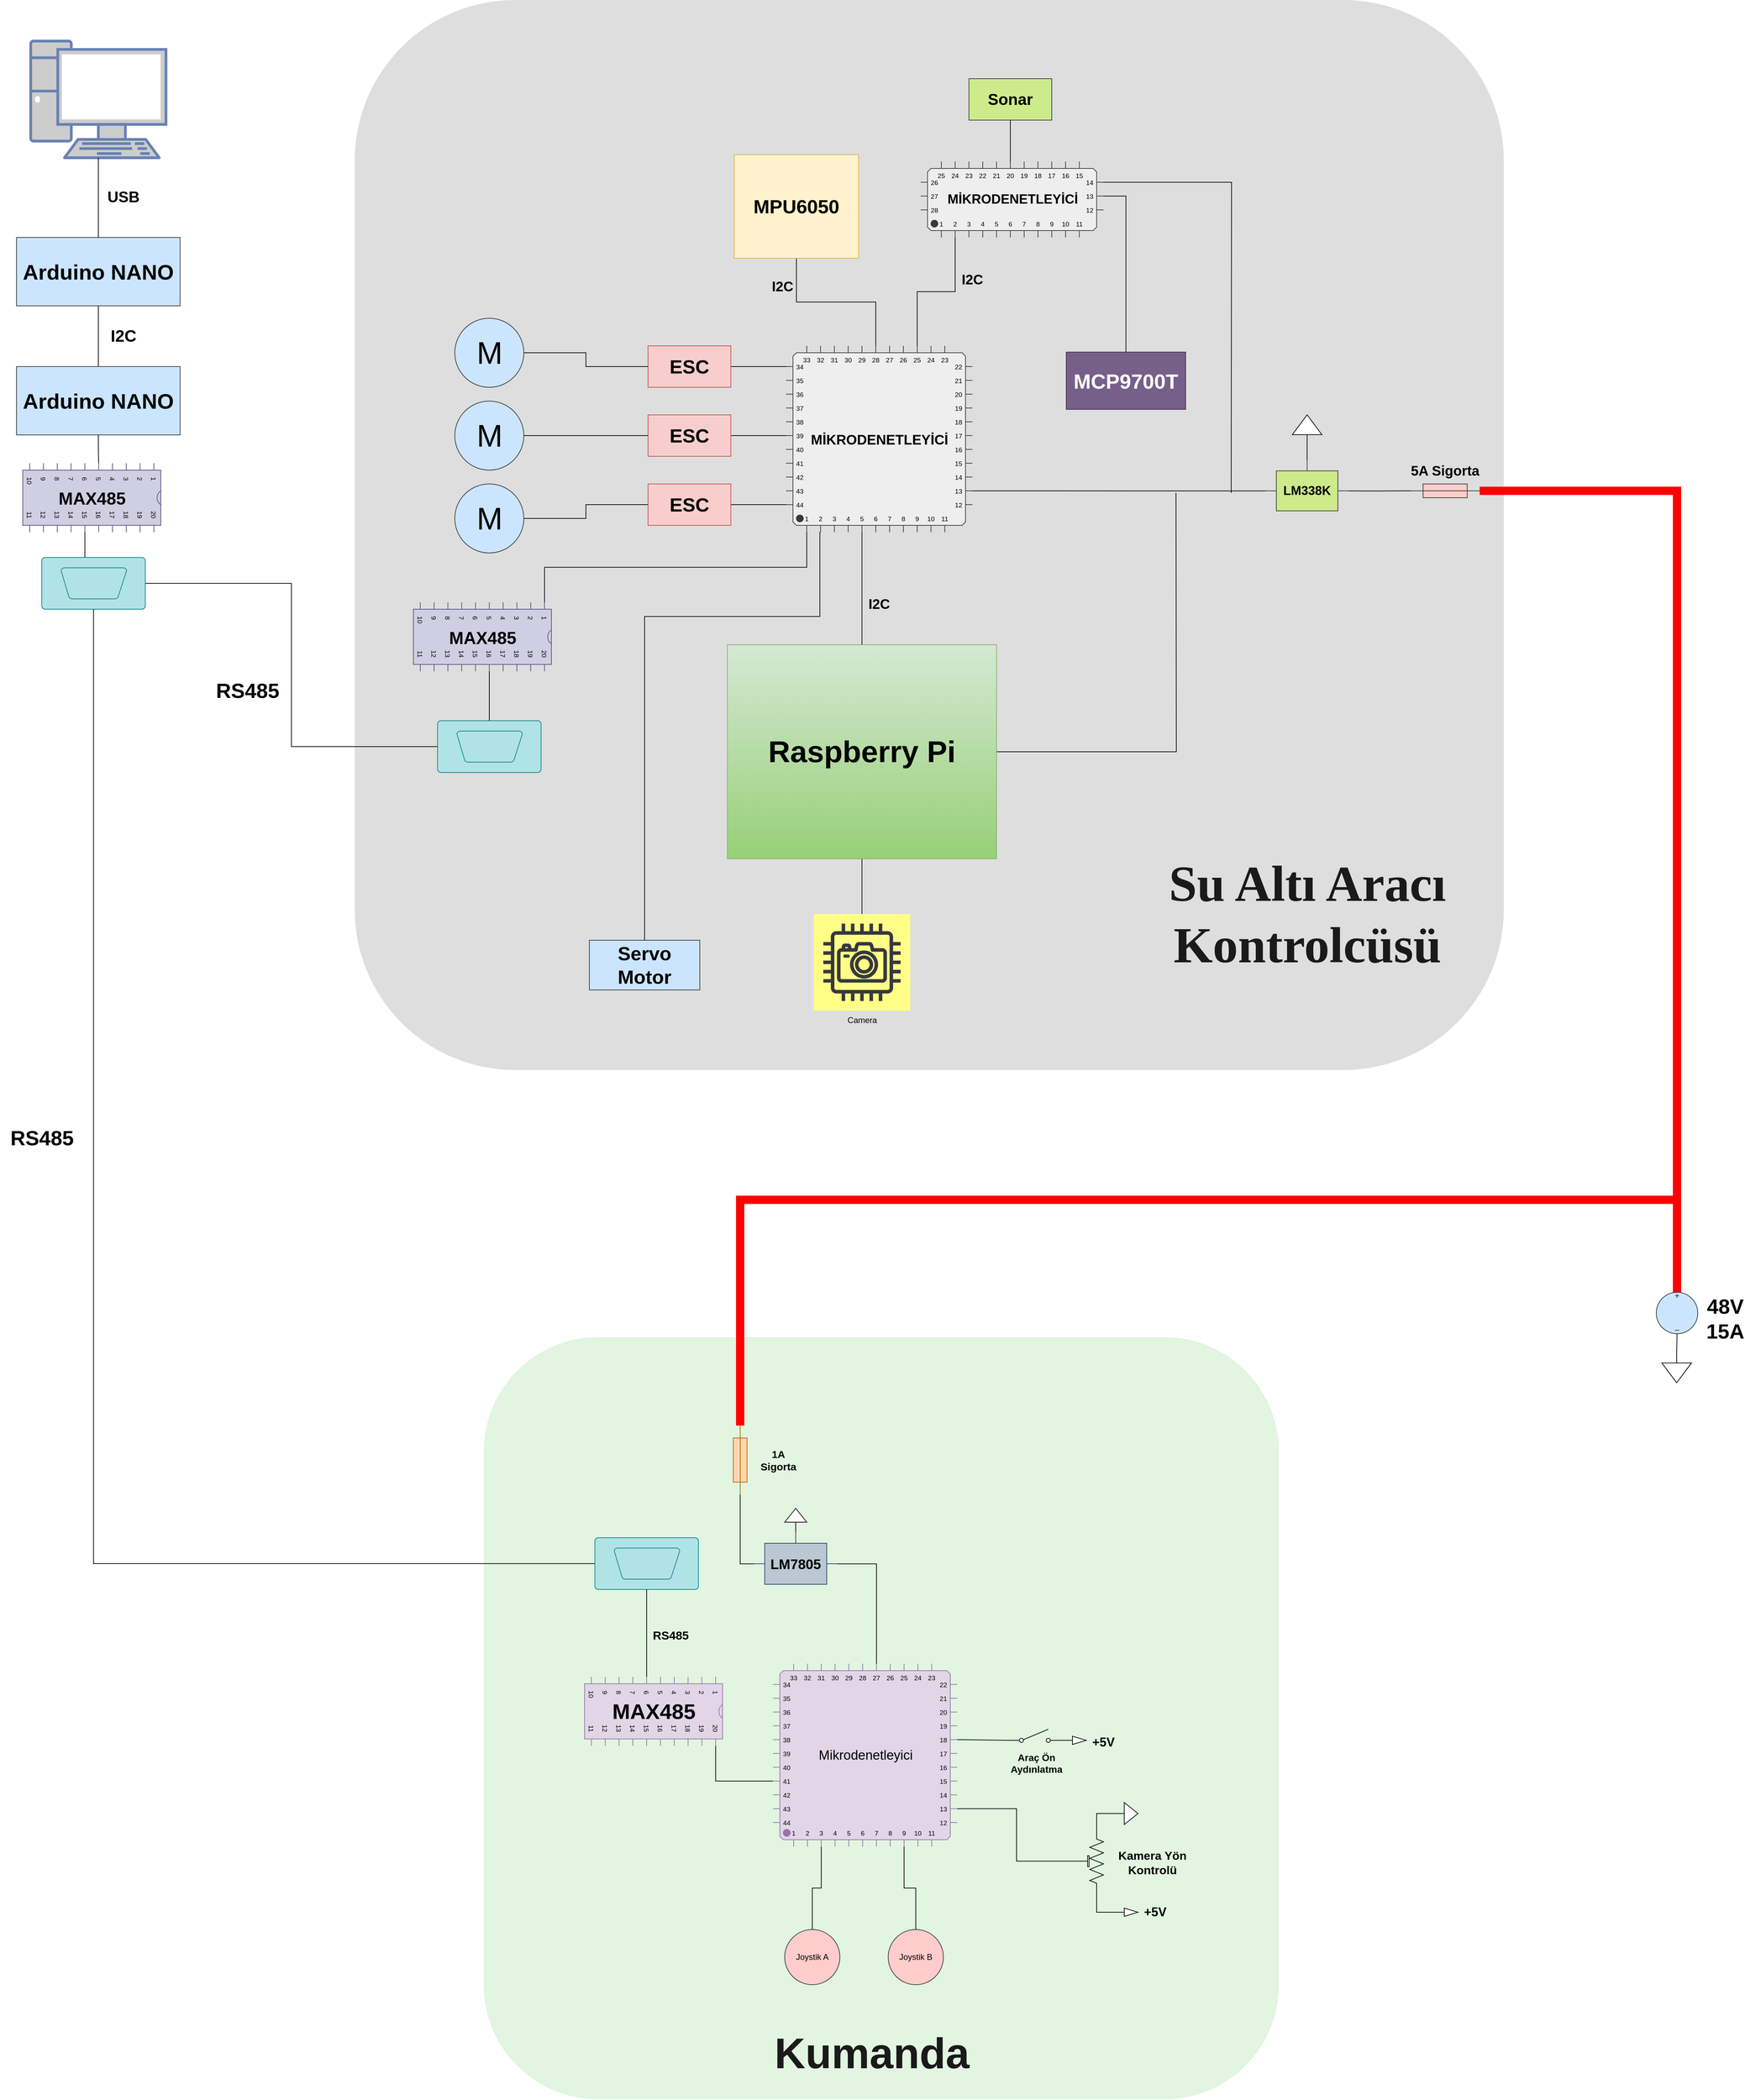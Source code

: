 <mxfile version="10.6.3" type="github"><diagram name="Page-1" id="7e0a89b8-554c-2b80-1dc8-d5c74ca68de4"><mxGraphModel dx="10502" dy="5344" grid="1" gridSize="10" guides="1" tooltips="1" connect="1" arrows="1" fold="1" page="1" pageScale="1" pageWidth="1169" pageHeight="827" background="#ffffff" math="0" shadow="0"><root><mxCell id="0"/><mxCell id="1" parent="0"/><mxCell id="h1FGH1pU_hudHnMXjSd4-43" value="" style="rounded=1;whiteSpace=wrap;html=1;strokeWidth=1;fillColor=#E1F5E0;strokeColor=none;" parent="1" vertex="1"><mxGeometry x="129" y="2067" width="1152" height="1104" as="geometry"/></mxCell><mxCell id="FI2BnZU5ow0Z_WTtA2Fh-103" value="" style="rounded=1;whiteSpace=wrap;html=1;strokeWidth=1;fillColor=#DEDEDE;strokeColor=none;fontColor=#333333;" parent="1" vertex="1"><mxGeometry x="-58" y="130" width="1665" height="1550" as="geometry"/></mxCell><mxCell id="FI2BnZU5ow0Z_WTtA2Fh-59" style="edgeStyle=orthogonalEdgeStyle;rounded=0;orthogonalLoop=1;jettySize=auto;html=1;exitX=0;exitY=1;exitDx=50;exitDy=0;exitPerimeter=0;endArrow=none;endFill=0;" parent="1" source="FI2BnZU5ow0Z_WTtA2Fh-1" edge="1"><mxGeometry relative="1" as="geometry"><mxPoint x="362" y="1044" as="targetPoint"/><Array as="points"><mxPoint x="616" y="1023"/><mxPoint x="362" y="1023"/></Array></mxGeometry></mxCell><mxCell id="FI2BnZU5ow0Z_WTtA2Fh-78" style="edgeStyle=orthogonalEdgeStyle;rounded=0;orthogonalLoop=1;jettySize=auto;html=1;exitX=0;exitY=1;exitDx=30;exitDy=0;exitPerimeter=0;entryX=0;entryY=0;entryDx=0;entryDy=10;entryPerimeter=0;endArrow=none;endFill=0;" parent="1" source="FI2BnZU5ow0Z_WTtA2Fh-1" target="FI2BnZU5ow0Z_WTtA2Fh-75" edge="1"><mxGeometry relative="1" as="geometry"/></mxCell><mxCell id="FI2BnZU5ow0Z_WTtA2Fh-1" value="&lt;b&gt;&lt;font style=&quot;font-size: 20px&quot;&gt;MİKRODENETLEYİCİ&lt;/font&gt;&lt;/b&gt;" style="shadow=0;dashed=0;align=center;fillColor=#eeeeee;html=1;strokeWidth=1;shape=mxgraph.electrical.logic_gates.qfp_ic;strokeColor=#36393d;" parent="1" vertex="1"><mxGeometry x="567" y="631" width="270" height="270" as="geometry"/></mxCell><mxCell id="FI2BnZU5ow0Z_WTtA2Fh-26" style="edgeStyle=orthogonalEdgeStyle;rounded=0;orthogonalLoop=1;jettySize=auto;html=1;exitX=1;exitY=0.5;exitDx=0;exitDy=0;entryX=0;entryY=0;entryDx=0;entryDy=30;entryPerimeter=0;endArrow=none;endFill=0;" parent="1" source="FI2BnZU5ow0Z_WTtA2Fh-6" target="FI2BnZU5ow0Z_WTtA2Fh-1" edge="1"><mxGeometry relative="1" as="geometry"/></mxCell><mxCell id="FI2BnZU5ow0Z_WTtA2Fh-6" value="&lt;font size=&quot;1&quot;&gt;&lt;b style=&quot;font-size: 28px&quot;&gt;ESC&lt;/b&gt;&lt;/font&gt;" style="rounded=0;whiteSpace=wrap;html=1;fillColor=#f8cecc;strokeColor=#b85450;" parent="1" vertex="1"><mxGeometry x="367" y="631" width="120" height="60" as="geometry"/></mxCell><mxCell id="FI2BnZU5ow0Z_WTtA2Fh-28" style="edgeStyle=orthogonalEdgeStyle;rounded=0;orthogonalLoop=1;jettySize=auto;html=1;exitX=1;exitY=0.5;exitDx=0;exitDy=0;entryX=0;entryY=0;entryDx=0;entryDy=230;entryPerimeter=0;endArrow=none;endFill=0;" parent="1" source="FI2BnZU5ow0Z_WTtA2Fh-7" target="FI2BnZU5ow0Z_WTtA2Fh-1" edge="1"><mxGeometry relative="1" as="geometry"/></mxCell><mxCell id="FI2BnZU5ow0Z_WTtA2Fh-7" value="&lt;font size=&quot;1&quot;&gt;&lt;b style=&quot;font-size: 28px&quot;&gt;ESC&lt;/b&gt;&lt;/font&gt;" style="rounded=0;whiteSpace=wrap;html=1;fillColor=#f8cecc;strokeColor=#b85450;" parent="1" vertex="1"><mxGeometry x="367" y="831" width="120" height="60" as="geometry"/></mxCell><mxCell id="FI2BnZU5ow0Z_WTtA2Fh-25" style="edgeStyle=orthogonalEdgeStyle;rounded=0;orthogonalLoop=1;jettySize=auto;html=1;exitX=1;exitY=0.5;exitDx=0;exitDy=0;entryX=0;entryY=0;entryDx=0;entryDy=130;entryPerimeter=0;endArrow=none;endFill=0;" parent="1" source="FI2BnZU5ow0Z_WTtA2Fh-8" target="FI2BnZU5ow0Z_WTtA2Fh-1" edge="1"><mxGeometry relative="1" as="geometry"/></mxCell><mxCell id="FI2BnZU5ow0Z_WTtA2Fh-8" value="&lt;font size=&quot;1&quot;&gt;&lt;b style=&quot;font-size: 28px&quot;&gt;ESC&lt;/b&gt;&lt;/font&gt;" style="rounded=0;whiteSpace=wrap;html=1;fillColor=#f8cecc;strokeColor=#b85450;" parent="1" vertex="1"><mxGeometry x="367" y="731" width="120" height="60" as="geometry"/></mxCell><mxCell id="FI2BnZU5ow0Z_WTtA2Fh-20" style="edgeStyle=orthogonalEdgeStyle;rounded=0;orthogonalLoop=1;jettySize=auto;html=1;exitX=1;exitY=0.5;exitDx=0;exitDy=0;exitPerimeter=0;entryX=0;entryY=0.5;entryDx=0;entryDy=0;endArrow=none;endFill=0;" parent="1" source="FI2BnZU5ow0Z_WTtA2Fh-19" target="FI2BnZU5ow0Z_WTtA2Fh-6" edge="1"><mxGeometry relative="1" as="geometry"/></mxCell><mxCell id="FI2BnZU5ow0Z_WTtA2Fh-19" value="M" style="dashed=0;outlineConnect=0;align=center;html=1;shape=mxgraph.pid.engines.electric_motor;fontSize=45;fillColor=#cce5ff;strokeColor=#36393d;" parent="1" vertex="1"><mxGeometry x="87" y="591" width="100" height="100" as="geometry"/></mxCell><mxCell id="FI2BnZU5ow0Z_WTtA2Fh-22" style="edgeStyle=orthogonalEdgeStyle;rounded=0;orthogonalLoop=1;jettySize=auto;html=1;exitX=1;exitY=0.5;exitDx=0;exitDy=0;exitPerimeter=0;entryX=0;entryY=0.5;entryDx=0;entryDy=0;endArrow=none;endFill=0;" parent="1" source="FI2BnZU5ow0Z_WTtA2Fh-21" target="FI2BnZU5ow0Z_WTtA2Fh-8" edge="1"><mxGeometry relative="1" as="geometry"/></mxCell><mxCell id="FI2BnZU5ow0Z_WTtA2Fh-21" value="M" style="dashed=0;outlineConnect=0;align=center;html=1;shape=mxgraph.pid.engines.electric_motor;fontSize=45;fillColor=#cce5ff;strokeColor=#36393d;" parent="1" vertex="1"><mxGeometry x="87" y="711" width="100" height="100" as="geometry"/></mxCell><mxCell id="FI2BnZU5ow0Z_WTtA2Fh-24" style="edgeStyle=orthogonalEdgeStyle;rounded=0;orthogonalLoop=1;jettySize=auto;html=1;exitX=1;exitY=0.5;exitDx=0;exitDy=0;exitPerimeter=0;entryX=0;entryY=0.5;entryDx=0;entryDy=0;endArrow=none;endFill=0;" parent="1" source="FI2BnZU5ow0Z_WTtA2Fh-23" target="FI2BnZU5ow0Z_WTtA2Fh-7" edge="1"><mxGeometry relative="1" as="geometry"/></mxCell><mxCell id="FI2BnZU5ow0Z_WTtA2Fh-23" value="M" style="dashed=0;outlineConnect=0;align=center;html=1;shape=mxgraph.pid.engines.electric_motor;fontSize=45;fillColor=#cce5ff;strokeColor=#36393d;" parent="1" vertex="1"><mxGeometry x="87" y="831" width="100" height="100" as="geometry"/></mxCell><mxCell id="FI2BnZU5ow0Z_WTtA2Fh-31" style="edgeStyle=orthogonalEdgeStyle;rounded=0;orthogonalLoop=1;jettySize=auto;html=1;exitX=0.5;exitY=1;exitDx=0;exitDy=0;entryX=0;entryY=0;entryDx=130;entryDy=0;entryPerimeter=0;endArrow=none;endFill=0;" parent="1" source="FI2BnZU5ow0Z_WTtA2Fh-30" target="FI2BnZU5ow0Z_WTtA2Fh-1" edge="1"><mxGeometry relative="1" as="geometry"/></mxCell><mxCell id="FI2BnZU5ow0Z_WTtA2Fh-30" value="&lt;font size=&quot;1&quot;&gt;&lt;b style=&quot;font-size: 28px&quot;&gt;MPU6050&lt;br&gt;&lt;/b&gt;&lt;/font&gt;" style="rounded=0;whiteSpace=wrap;html=1;strokeWidth=1;fillColor=#fff2cc;strokeColor=#d6b656;" parent="1" vertex="1"><mxGeometry x="492" y="354" width="180" height="150" as="geometry"/></mxCell><mxCell id="FI2BnZU5ow0Z_WTtA2Fh-66" style="edgeStyle=orthogonalEdgeStyle;rounded=0;orthogonalLoop=1;jettySize=auto;html=1;exitX=0.5;exitY=0;exitDx=0;exitDy=0;entryX=1;entryY=0;entryDx=0;entryDy=50;entryPerimeter=0;endArrow=none;endFill=0;" parent="1" source="FI2BnZU5ow0Z_WTtA2Fh-33" target="FI2BnZU5ow0Z_WTtA2Fh-60" edge="1"><mxGeometry relative="1" as="geometry"/></mxCell><mxCell id="FI2BnZU5ow0Z_WTtA2Fh-33" value="&lt;font size=&quot;1&quot;&gt;&lt;b style=&quot;font-size: 30px&quot;&gt;MCP9700T&lt;/b&gt;&lt;/font&gt;" style="rounded=0;whiteSpace=wrap;html=1;strokeWidth=1;fillColor=#76608a;strokeColor=#432D57;fontColor=#ffffff;" parent="1" vertex="1"><mxGeometry x="973" y="640" width="173" height="83" as="geometry"/></mxCell><mxCell id="FI2BnZU5ow0Z_WTtA2Fh-36" style="edgeStyle=orthogonalEdgeStyle;rounded=0;orthogonalLoop=1;jettySize=auto;html=1;exitX=0.5;exitY=0;exitDx=0;exitDy=0;entryX=0;entryY=1;entryDx=110;entryDy=0;entryPerimeter=0;endArrow=none;endFill=0;" parent="1" source="FI2BnZU5ow0Z_WTtA2Fh-35" target="FI2BnZU5ow0Z_WTtA2Fh-1" edge="1"><mxGeometry relative="1" as="geometry"/></mxCell><mxCell id="FI2BnZU5ow0Z_WTtA2Fh-46" style="edgeStyle=orthogonalEdgeStyle;rounded=0;orthogonalLoop=1;jettySize=auto;html=1;exitX=0.5;exitY=1;exitDx=0;exitDy=0;endArrow=none;endFill=0;" parent="1" source="FI2BnZU5ow0Z_WTtA2Fh-35" target="FI2BnZU5ow0Z_WTtA2Fh-45" edge="1"><mxGeometry relative="1" as="geometry"/></mxCell><mxCell id="FI2BnZU5ow0Z_WTtA2Fh-55" style="edgeStyle=orthogonalEdgeStyle;rounded=0;orthogonalLoop=1;jettySize=auto;html=1;exitX=1;exitY=0.5;exitDx=0;exitDy=0;endArrow=none;endFill=0;" parent="1" source="FI2BnZU5ow0Z_WTtA2Fh-35" edge="1"><mxGeometry relative="1" as="geometry"><mxPoint x="1132" y="844.0" as="targetPoint"/></mxGeometry></mxCell><mxCell id="FI2BnZU5ow0Z_WTtA2Fh-35" value="&lt;font size=&quot;1&quot;&gt;&lt;b style=&quot;font-size: 44px&quot;&gt;Raspberry Pi&lt;/b&gt;&lt;/font&gt;" style="rounded=0;whiteSpace=wrap;html=1;strokeWidth=1;gradientColor=#97d077;fillColor=#d5e8d4;strokeColor=#82b366;" parent="1" vertex="1"><mxGeometry x="482" y="1064" width="390" height="310" as="geometry"/></mxCell><mxCell id="FI2BnZU5ow0Z_WTtA2Fh-37" value="&lt;font size=&quot;1&quot;&gt;&lt;b style=&quot;font-size: 20px&quot;&gt;I2C&lt;/b&gt;&lt;/font&gt;" style="text;html=1;strokeColor=none;fillColor=none;align=center;verticalAlign=middle;whiteSpace=wrap;rounded=0;" parent="1" vertex="1"><mxGeometry x="682" y="994" width="40" height="20" as="geometry"/></mxCell><mxCell id="FI2BnZU5ow0Z_WTtA2Fh-42" style="edgeStyle=orthogonalEdgeStyle;rounded=0;orthogonalLoop=1;jettySize=auto;html=1;exitX=0.5;exitY=0;exitDx=0;exitDy=0;exitPerimeter=0;entryX=1;entryY=0.5;entryDx=0;entryDy=0;entryPerimeter=0;endArrow=none;endFill=0;strokeWidth=12;strokeColor=#FF0000;" parent="1" source="FI2BnZU5ow0Z_WTtA2Fh-38" target="FI2BnZU5ow0Z_WTtA2Fh-41" edge="1"><mxGeometry relative="1" as="geometry"/></mxCell><mxCell id="FI2BnZU5ow0Z_WTtA2Fh-38" value="" style="verticalLabelPosition=bottom;shadow=0;dashed=0;align=center;fillColor=#cce5ff;html=1;verticalAlign=top;strokeWidth=1;shape=mxgraph.electrical.signal_sources.dc_source_3;strokeColor=#36393d;" parent="1" vertex="1"><mxGeometry x="1828" y="2002" width="60" height="60" as="geometry"/></mxCell><mxCell id="FI2BnZU5ow0Z_WTtA2Fh-50" style="edgeStyle=orthogonalEdgeStyle;rounded=0;orthogonalLoop=1;jettySize=auto;html=1;exitX=0;exitY=0.395;exitDx=0;exitDy=0;exitPerimeter=0;entryX=0;entryY=0.5;entryDx=0;entryDy=0;entryPerimeter=0;endArrow=none;endFill=0;" parent="1" source="FI2BnZU5ow0Z_WTtA2Fh-39" target="FI2BnZU5ow0Z_WTtA2Fh-41" edge="1"><mxGeometry relative="1" as="geometry"/></mxCell><mxCell id="FI2BnZU5ow0Z_WTtA2Fh-53" style="edgeStyle=orthogonalEdgeStyle;rounded=0;orthogonalLoop=1;jettySize=auto;html=1;exitX=1;exitY=0.395;exitDx=0;exitDy=0;exitPerimeter=0;entryX=1;entryY=0;entryDx=0;entryDy=210;entryPerimeter=0;endArrow=none;endFill=0;" parent="1" source="FI2BnZU5ow0Z_WTtA2Fh-39" target="FI2BnZU5ow0Z_WTtA2Fh-1" edge="1"><mxGeometry relative="1" as="geometry"><Array as="points"><mxPoint x="1262" y="841"/></Array></mxGeometry></mxCell><mxCell id="FI2BnZU5ow0Z_WTtA2Fh-39" value="" style="verticalLabelPosition=bottom;shadow=0;dashed=0;align=center;fillColor=#cdeb8b;html=1;verticalAlign=top;strokeWidth=1;shape=mxgraph.electrical.abstract.voltage_regulator;direction=west;strokeColor=#36393d;" parent="1" vertex="1"><mxGeometry x="1262" y="797" width="120" height="73" as="geometry"/></mxCell><mxCell id="FI2BnZU5ow0Z_WTtA2Fh-41" value="" style="verticalLabelPosition=bottom;shadow=0;dashed=0;align=center;fillColor=#ffcccc;html=1;verticalAlign=top;strokeWidth=1;shape=mxgraph.electrical.miscellaneous.fuse_2;strokeColor=#36393d;" parent="1" vertex="1"><mxGeometry x="1472" y="831" width="100" height="20" as="geometry"/></mxCell><mxCell id="FI2BnZU5ow0Z_WTtA2Fh-44" value="&lt;font size=&quot;1&quot;&gt;&lt;b style=&quot;font-size: 30px&quot;&gt;48V 15A&lt;/b&gt;&lt;/font&gt;" style="text;html=1;strokeColor=none;fillColor=none;align=center;verticalAlign=middle;whiteSpace=wrap;rounded=0;" parent="1" vertex="1"><mxGeometry x="1908" y="2030" width="40" height="20" as="geometry"/></mxCell><mxCell id="FI2BnZU5ow0Z_WTtA2Fh-45" value="Camera" style="outlineConnect=0;strokeColor=#36393d;fillColor=#ffff88;dashed=0;verticalLabelPosition=bottom;verticalAlign=top;align=center;html=1;fontSize=12;fontStyle=0;aspect=fixed;shape=mxgraph.aws4.resourceIcon;resIcon=mxgraph.aws4.camera;" parent="1" vertex="1"><mxGeometry x="607" y="1454" width="140" height="140" as="geometry"/></mxCell><mxCell id="FI2BnZU5ow0Z_WTtA2Fh-48" style="edgeStyle=orthogonalEdgeStyle;rounded=0;orthogonalLoop=1;jettySize=auto;html=1;exitX=0.5;exitY=0;exitDx=0;exitDy=0;exitPerimeter=0;entryX=0.5;entryY=1;entryDx=0;entryDy=0;entryPerimeter=0;endArrow=none;endFill=0;" parent="1" source="FI2BnZU5ow0Z_WTtA2Fh-47" target="FI2BnZU5ow0Z_WTtA2Fh-38" edge="1"><mxGeometry relative="1" as="geometry"/></mxCell><mxCell id="FI2BnZU5ow0Z_WTtA2Fh-47" value="" style="verticalLabelPosition=bottom;shadow=0;dashed=0;align=center;fillColor=#ffffff;html=1;verticalAlign=top;strokeWidth=1;shape=mxgraph.electrical.signal_sources.signal_ground;" parent="1" vertex="1"><mxGeometry x="1836" y="2090" width="43" height="43" as="geometry"/></mxCell><mxCell id="FI2BnZU5ow0Z_WTtA2Fh-52" style="edgeStyle=orthogonalEdgeStyle;rounded=0;orthogonalLoop=1;jettySize=auto;html=1;exitX=0.5;exitY=0;exitDx=0;exitDy=0;exitPerimeter=0;entryX=0.5;entryY=1;entryDx=0;entryDy=0;entryPerimeter=0;endArrow=none;endFill=0;" parent="1" source="FI2BnZU5ow0Z_WTtA2Fh-51" target="FI2BnZU5ow0Z_WTtA2Fh-39" edge="1"><mxGeometry relative="1" as="geometry"/></mxCell><mxCell id="FI2BnZU5ow0Z_WTtA2Fh-51" value="" style="verticalLabelPosition=bottom;shadow=0;dashed=0;align=center;fillColor=#ffffff;html=1;verticalAlign=top;strokeWidth=1;shape=mxgraph.electrical.signal_sources.signal_ground;direction=west;" parent="1" vertex="1"><mxGeometry x="1300.5" y="731" width="43" height="43" as="geometry"/></mxCell><mxCell id="FI2BnZU5ow0Z_WTtA2Fh-56" value="&lt;font size=&quot;1&quot;&gt;&lt;b style=&quot;font-size: 20px&quot;&gt;5A Sigorta&lt;/b&gt;&lt;/font&gt;" style="text;html=1;strokeColor=none;fillColor=none;align=center;verticalAlign=middle;whiteSpace=wrap;rounded=0;" parent="1" vertex="1"><mxGeometry x="1462" y="801" width="120" height="20" as="geometry"/></mxCell><mxCell id="FI2BnZU5ow0Z_WTtA2Fh-58" style="edgeStyle=orthogonalEdgeStyle;rounded=0;orthogonalLoop=1;jettySize=auto;html=1;exitX=0.5;exitY=0;exitDx=0;exitDy=0;endArrow=none;endFill=0;" parent="1" source="FI2BnZU5ow0Z_WTtA2Fh-57" edge="1"><mxGeometry relative="1" as="geometry"><mxPoint x="362" y="1044" as="targetPoint"/></mxGeometry></mxCell><mxCell id="FI2BnZU5ow0Z_WTtA2Fh-57" value="&lt;font style=&quot;font-size: 28px&quot;&gt;&lt;b&gt;Servo Motor&lt;/b&gt;&lt;/font&gt;" style="rounded=0;whiteSpace=wrap;html=1;strokeWidth=1;fillColor=#cce5ff;strokeColor=#36393d;" parent="1" vertex="1"><mxGeometry x="282" y="1492" width="160" height="72" as="geometry"/></mxCell><mxCell id="FI2BnZU5ow0Z_WTtA2Fh-61" style="edgeStyle=orthogonalEdgeStyle;rounded=0;orthogonalLoop=1;jettySize=auto;html=1;exitX=0;exitY=1;exitDx=50;exitDy=0;exitPerimeter=0;entryX=0;entryY=0;entryDx=190;entryDy=0;entryPerimeter=0;endArrow=none;endFill=0;" parent="1" source="FI2BnZU5ow0Z_WTtA2Fh-60" target="FI2BnZU5ow0Z_WTtA2Fh-1" edge="1"><mxGeometry relative="1" as="geometry"/></mxCell><mxCell id="FI2BnZU5ow0Z_WTtA2Fh-63" style="edgeStyle=orthogonalEdgeStyle;rounded=0;orthogonalLoop=1;jettySize=auto;html=1;exitX=0;exitY=0;exitDx=130;exitDy=0;exitPerimeter=0;entryX=0.5;entryY=1;entryDx=0;entryDy=0;endArrow=none;endFill=0;" parent="1" source="FI2BnZU5ow0Z_WTtA2Fh-60" target="FI2BnZU5ow0Z_WTtA2Fh-62" edge="1"><mxGeometry relative="1" as="geometry"/></mxCell><mxCell id="FI2BnZU5ow0Z_WTtA2Fh-67" style="edgeStyle=orthogonalEdgeStyle;rounded=0;orthogonalLoop=1;jettySize=auto;html=1;exitX=1;exitY=0;exitDx=0;exitDy=30;exitPerimeter=0;endArrow=none;endFill=0;" parent="1" source="FI2BnZU5ow0Z_WTtA2Fh-60" edge="1"><mxGeometry relative="1" as="geometry"><mxPoint x="1212" y="844" as="targetPoint"/></mxGeometry></mxCell><mxCell id="FI2BnZU5ow0Z_WTtA2Fh-60" value="&lt;div style=&quot;font-size: 19px&quot;&gt;&lt;font style=&quot;font-size: 19px&quot;&gt;&lt;b&gt;MİKRODENETLEYİCİ&lt;/b&gt;&lt;/font&gt;&lt;/div&gt;" style="shadow=0;dashed=0;align=center;fillColor=#eeeeee;html=1;strokeWidth=1;shape=mxgraph.electrical.logic_gates.qfp_ic;strokeColor=#36393d;" parent="1" vertex="1"><mxGeometry x="762" y="364" width="265" height="110" as="geometry"/></mxCell><mxCell id="FI2BnZU5ow0Z_WTtA2Fh-62" value="&lt;font size=&quot;1&quot;&gt;&lt;b style=&quot;font-size: 23px&quot;&gt;Sonar&lt;/b&gt;&lt;/font&gt;" style="rounded=0;whiteSpace=wrap;html=1;strokeWidth=1;fillColor=#cdeb8b;strokeColor=#36393d;" parent="1" vertex="1"><mxGeometry x="832" y="244" width="120" height="60" as="geometry"/></mxCell><mxCell id="FI2BnZU5ow0Z_WTtA2Fh-64" value="&lt;font size=&quot;1&quot;&gt;&lt;b style=&quot;font-size: 20px&quot;&gt;I2C&lt;/b&gt;&lt;/font&gt;" style="text;html=1;strokeColor=none;fillColor=none;align=center;verticalAlign=middle;whiteSpace=wrap;rounded=0;" parent="1" vertex="1"><mxGeometry x="541.5" y="504" width="40" height="80" as="geometry"/></mxCell><mxCell id="FI2BnZU5ow0Z_WTtA2Fh-65" value="&lt;font size=&quot;1&quot;&gt;&lt;b style=&quot;font-size: 20px&quot;&gt;I2C&lt;/b&gt;&lt;/font&gt;" style="text;html=1;strokeColor=none;fillColor=none;align=center;verticalAlign=middle;whiteSpace=wrap;rounded=0;" parent="1" vertex="1"><mxGeometry x="817" y="524" width="40" height="20" as="geometry"/></mxCell><mxCell id="FI2BnZU5ow0Z_WTtA2Fh-87" style="edgeStyle=orthogonalEdgeStyle;rounded=0;orthogonalLoop=1;jettySize=auto;html=1;exitX=0;exitY=0.5;exitDx=0;exitDy=0;exitPerimeter=0;entryX=1;entryY=0.5;entryDx=0;entryDy=0;entryPerimeter=0;endArrow=none;endFill=0;" parent="1" source="FI2BnZU5ow0Z_WTtA2Fh-69" target="FI2BnZU5ow0Z_WTtA2Fh-83" edge="1"><mxGeometry relative="1" as="geometry"/></mxCell><mxCell id="FI2BnZU5ow0Z_WTtA2Fh-69" value="" style="verticalLabelPosition=bottom;shadow=0;dashed=0;align=center;fillColor=#b0e3e6;html=1;verticalAlign=top;strokeWidth=1;shape=mxgraph.electrical.miscellaneous.small_d_connector;strokeColor=#0e8088;" parent="1" vertex="1"><mxGeometry x="62" y="1174" width="150" height="75" as="geometry"/></mxCell><mxCell id="FI2BnZU5ow0Z_WTtA2Fh-73" value="&lt;b&gt;&lt;font style=&quot;font-size: 30px&quot;&gt;RS485&lt;/font&gt;&lt;/b&gt;" style="text;html=1;strokeColor=none;fillColor=none;align=center;verticalAlign=middle;whiteSpace=wrap;rounded=0;" parent="1" vertex="1"><mxGeometry x="-273" y="1102.5" width="120" height="55" as="geometry"/></mxCell><mxCell id="FI2BnZU5ow0Z_WTtA2Fh-80" style="edgeStyle=orthogonalEdgeStyle;rounded=0;orthogonalLoop=1;jettySize=auto;html=1;exitX=1;exitY=0;exitDx=0;exitDy=90;exitPerimeter=0;entryX=0.5;entryY=0;entryDx=0;entryDy=0;entryPerimeter=0;endArrow=none;endFill=0;" parent="1" source="FI2BnZU5ow0Z_WTtA2Fh-75" target="FI2BnZU5ow0Z_WTtA2Fh-69" edge="1"><mxGeometry relative="1" as="geometry"/></mxCell><mxCell id="FI2BnZU5ow0Z_WTtA2Fh-75" value="&lt;font size=&quot;1&quot;&gt;&lt;b style=&quot;font-size: 25px&quot;&gt;MAX485&lt;/b&gt;&lt;/font&gt;" style="shadow=0;dashed=0;align=center;fillColor=#d0cee2;html=1;strokeWidth=1;shape=mxgraph.electrical.logic_gates.dual_inline_ic;direction=south;strokeColor=#56517e;" parent="1" vertex="1"><mxGeometry x="27" y="1002.5" width="200" height="100" as="geometry"/></mxCell><mxCell id="FI2BnZU5ow0Z_WTtA2Fh-81" value="&lt;font size=&quot;1&quot;&gt;&lt;b style=&quot;font-size: 18px&quot;&gt;LM338K&lt;/b&gt;&lt;/font&gt;" style="text;html=1;strokeColor=none;fillColor=none;align=center;verticalAlign=middle;whiteSpace=wrap;rounded=0;" parent="1" vertex="1"><mxGeometry x="1282" y="824.5" width="80" height="33" as="geometry"/></mxCell><mxCell id="FI2BnZU5ow0Z_WTtA2Fh-82" value="" style="fontColor=#0066CC;verticalAlign=top;verticalLabelPosition=bottom;labelPosition=center;align=center;html=1;outlineConnect=0;fillColor=#CCCCCC;strokeColor=#6881B3;gradientColor=none;gradientDirection=north;strokeWidth=2;shape=mxgraph.networks.pc;" parent="1" vertex="1"><mxGeometry x="-527.5" y="189.5" width="196" height="169" as="geometry"/></mxCell><mxCell id="FI2BnZU5ow0Z_WTtA2Fh-90" style="edgeStyle=orthogonalEdgeStyle;rounded=0;orthogonalLoop=1;jettySize=auto;html=1;exitX=0.5;exitY=0;exitDx=0;exitDy=0;exitPerimeter=0;entryX=1;entryY=0;entryDx=0;entryDy=110;entryPerimeter=0;endArrow=none;endFill=0;" parent="1" source="FI2BnZU5ow0Z_WTtA2Fh-83" target="FI2BnZU5ow0Z_WTtA2Fh-89" edge="1"><mxGeometry relative="1" as="geometry"/></mxCell><mxCell id="FI2BnZU5ow0Z_WTtA2Fh-83" value="" style="verticalLabelPosition=bottom;shadow=0;dashed=0;align=center;fillColor=#b0e3e6;html=1;verticalAlign=top;strokeWidth=1;shape=mxgraph.electrical.miscellaneous.small_d_connector;strokeColor=#0e8088;" parent="1" vertex="1"><mxGeometry x="-511.5" y="937.5" width="150" height="75" as="geometry"/></mxCell><mxCell id="FI2BnZU5ow0Z_WTtA2Fh-89" value="&lt;font size=&quot;1&quot;&gt;&lt;b style=&quot;font-size: 25px&quot;&gt;MAX485&lt;/b&gt;&lt;/font&gt;" style="shadow=0;dashed=0;align=center;fillColor=#d0cee2;html=1;strokeWidth=1;shape=mxgraph.electrical.logic_gates.dual_inline_ic;direction=south;strokeColor=#56517e;" parent="1" vertex="1"><mxGeometry x="-539" y="801" width="200" height="100" as="geometry"/></mxCell><mxCell id="FI2BnZU5ow0Z_WTtA2Fh-95" style="edgeStyle=orthogonalEdgeStyle;rounded=0;orthogonalLoop=1;jettySize=auto;html=1;exitX=0.5;exitY=0;exitDx=0;exitDy=0;entryX=0.5;entryY=1;entryDx=0;entryDy=0;endArrow=none;endFill=0;" parent="1" source="FI2BnZU5ow0Z_WTtA2Fh-93" target="FI2BnZU5ow0Z_WTtA2Fh-94" edge="1"><mxGeometry relative="1" as="geometry"/></mxCell><mxCell id="FI2BnZU5ow0Z_WTtA2Fh-96" style="edgeStyle=orthogonalEdgeStyle;rounded=0;orthogonalLoop=1;jettySize=auto;html=1;exitX=0.5;exitY=1;exitDx=0;exitDy=0;entryX=0;entryY=0;entryDx=0;entryDy=90;entryPerimeter=0;endArrow=none;endFill=0;" parent="1" source="FI2BnZU5ow0Z_WTtA2Fh-93" target="FI2BnZU5ow0Z_WTtA2Fh-89" edge="1"><mxGeometry relative="1" as="geometry"/></mxCell><mxCell id="FI2BnZU5ow0Z_WTtA2Fh-93" value="&lt;div style=&quot;font-size: 31px&quot;&gt;&lt;font style=&quot;font-size: 31px&quot;&gt;&lt;b&gt;Arduino NANO&lt;/b&gt;&lt;/font&gt;&lt;/div&gt;" style="rounded=0;whiteSpace=wrap;html=1;strokeWidth=1;fillColor=#cce5ff;strokeColor=#36393d;" parent="1" vertex="1"><mxGeometry x="-548" y="661" width="237" height="99" as="geometry"/></mxCell><mxCell id="FI2BnZU5ow0Z_WTtA2Fh-97" style="edgeStyle=orthogonalEdgeStyle;rounded=0;orthogonalLoop=1;jettySize=auto;html=1;exitX=0.5;exitY=0;exitDx=0;exitDy=0;endArrow=none;endFill=0;" parent="1" source="FI2BnZU5ow0Z_WTtA2Fh-94" target="FI2BnZU5ow0Z_WTtA2Fh-82" edge="1"><mxGeometry relative="1" as="geometry"/></mxCell><mxCell id="FI2BnZU5ow0Z_WTtA2Fh-94" value="&lt;div style=&quot;font-size: 31px&quot;&gt;&lt;font style=&quot;font-size: 31px&quot;&gt;&lt;b&gt;Arduino NANO&lt;/b&gt;&lt;/font&gt;&lt;/div&gt;" style="rounded=0;whiteSpace=wrap;html=1;strokeWidth=1;fillColor=#cce5ff;strokeColor=#36393d;" parent="1" vertex="1"><mxGeometry x="-548" y="474" width="237" height="99" as="geometry"/></mxCell><mxCell id="FI2BnZU5ow0Z_WTtA2Fh-98" value="&lt;font size=&quot;1&quot;&gt;&lt;b style=&quot;font-size: 22px&quot;&gt;USB&lt;/b&gt;&lt;/font&gt;" style="text;html=1;strokeColor=none;fillColor=none;align=center;verticalAlign=middle;whiteSpace=wrap;rounded=0;" parent="1" vertex="1"><mxGeometry x="-413" y="406" width="40" height="20" as="geometry"/></mxCell><mxCell id="FI2BnZU5ow0Z_WTtA2Fh-99" value="&lt;font size=&quot;1&quot;&gt;&lt;b style=&quot;font-size: 24px&quot;&gt;I2C&lt;/b&gt;&lt;/font&gt;" style="text;html=1;strokeColor=none;fillColor=none;align=center;verticalAlign=middle;whiteSpace=wrap;rounded=0;" parent="1" vertex="1"><mxGeometry x="-413" y="607" width="40" height="20" as="geometry"/></mxCell><mxCell id="FI2BnZU5ow0Z_WTtA2Fh-104" value="&lt;div style=&quot;font-size: 73px&quot;&gt;&lt;font style=&quot;font-size: 73px&quot; color=&quot;#FF0000&quot;&gt;&lt;b&gt;&lt;font style=&quot;font-size: 73px&quot;&gt;&lt;font style=&quot;font-size: 73px&quot; face=&quot;Times New Roman&quot; color=&quot;#1A1A1A&quot;&gt;Su Altı Aracı Kontrolcüsü&lt;/font&gt;&lt;br&gt;&lt;/font&gt;&lt;/b&gt;&lt;/font&gt;&lt;/div&gt;" style="text;html=1;strokeColor=none;fillColor=none;align=center;verticalAlign=middle;whiteSpace=wrap;rounded=0;" parent="1" vertex="1"><mxGeometry x="1109.5" y="1336" width="425" height="236" as="geometry"/></mxCell><mxCell id="h1FGH1pU_hudHnMXjSd4-2" style="edgeStyle=orthogonalEdgeStyle;rounded=0;orthogonalLoop=1;jettySize=auto;html=1;exitX=0;exitY=1;exitDx=70;exitDy=0;exitPerimeter=0;entryX=0.5;entryY=0;entryDx=0;entryDy=0;endArrow=none;endFill=0;" parent="1" source="h1FGH1pU_hudHnMXjSd4-4" target="h1FGH1pU_hudHnMXjSd4-14" edge="1"><mxGeometry relative="1" as="geometry"/></mxCell><mxCell id="h1FGH1pU_hudHnMXjSd4-3" style="edgeStyle=orthogonalEdgeStyle;rounded=0;orthogonalLoop=1;jettySize=auto;html=1;exitX=0;exitY=1;exitDx=190;exitDy=0;exitPerimeter=0;entryX=0.5;entryY=0;entryDx=0;entryDy=0;endArrow=none;endFill=0;" parent="1" source="h1FGH1pU_hudHnMXjSd4-4" target="h1FGH1pU_hudHnMXjSd4-15" edge="1"><mxGeometry relative="1" as="geometry"/></mxCell><mxCell id="h1FGH1pU_hudHnMXjSd4-4" value="&lt;font style=&quot;font-size: 19px&quot;&gt;Mikrodenetleyici&lt;/font&gt;" style="shadow=0;dashed=0;align=center;fillColor=#e1d5e7;html=1;strokeWidth=1;shape=mxgraph.electrical.logic_gates.qfp_ic;direction=east;strokeColor=#9673a6;" parent="1" vertex="1"><mxGeometry x="548" y="2540" width="267" height="265" as="geometry"/></mxCell><mxCell id="h1FGH1pU_hudHnMXjSd4-5" style="edgeStyle=orthogonalEdgeStyle;rounded=0;orthogonalLoop=1;jettySize=auto;html=1;exitX=1;exitY=0.5;exitDx=0;exitDy=0;exitPerimeter=0;entryX=1;entryY=0.395;entryDx=0;entryDy=0;entryPerimeter=0;endArrow=none;endFill=0;" parent="1" source="h1FGH1pU_hudHnMXjSd4-6" target="h1FGH1pU_hudHnMXjSd4-17" edge="1"><mxGeometry relative="1" as="geometry"/></mxCell><mxCell id="h1FGH1pU_hudHnMXjSd4-49" style="edgeStyle=orthogonalEdgeStyle;rounded=0;orthogonalLoop=1;jettySize=auto;html=1;exitX=0;exitY=0.5;exitDx=0;exitDy=0;exitPerimeter=0;endArrow=none;endFill=0;strokeColor=#FF0000;strokeWidth=12;" parent="1" source="h1FGH1pU_hudHnMXjSd4-6" edge="1"><mxGeometry relative="1" as="geometry"><mxPoint x="1859" y="1868" as="targetPoint"/><Array as="points"><mxPoint x="501" y="1868"/></Array></mxGeometry></mxCell><mxCell id="h1FGH1pU_hudHnMXjSd4-6" value="" style="verticalLabelPosition=bottom;shadow=0;dashed=0;align=center;fillColor=#fad7ac;html=1;verticalAlign=top;strokeWidth=1;shape=mxgraph.electrical.miscellaneous.fuse_2;direction=south;strokeColor=#b46504;" parent="1" vertex="1"><mxGeometry x="490.5" y="2195" width="20" height="100" as="geometry"/></mxCell><mxCell id="h1FGH1pU_hudHnMXjSd4-41" style="edgeStyle=orthogonalEdgeStyle;rounded=0;orthogonalLoop=1;jettySize=auto;html=1;exitX=0;exitY=0.5;exitDx=0;exitDy=0;exitPerimeter=0;entryX=0.5;entryY=1;entryDx=0;entryDy=0;entryPerimeter=0;endArrow=none;endFill=0;" parent="1" source="h1FGH1pU_hudHnMXjSd4-7" target="FI2BnZU5ow0Z_WTtA2Fh-83" edge="1"><mxGeometry relative="1" as="geometry"/></mxCell><mxCell id="h1FGH1pU_hudHnMXjSd4-7" value="" style="verticalLabelPosition=bottom;shadow=0;dashed=0;align=center;fillColor=#b0e3e6;html=1;verticalAlign=top;strokeWidth=1;shape=mxgraph.electrical.miscellaneous.small_d_connector;strokeColor=#0e8088;" parent="1" vertex="1"><mxGeometry x="290" y="2357.5" width="150" height="75" as="geometry"/></mxCell><mxCell id="h1FGH1pU_hudHnMXjSd4-12" value="&lt;b style=&quot;font-size: 15px&quot;&gt;1A &lt;font style=&quot;font-size: 15px&quot;&gt;&lt;font style=&quot;font-size: 15px&quot;&gt;Sigorta&lt;/font&gt;&lt;/font&gt;&lt;/b&gt;" style="text;html=1;strokeColor=none;fillColor=none;align=center;verticalAlign=middle;whiteSpace=wrap;rounded=0;" parent="1" vertex="1"><mxGeometry x="520.5" y="2230" width="70" height="30" as="geometry"/></mxCell><mxCell id="h1FGH1pU_hudHnMXjSd4-13" value="&lt;b style=&quot;font-size: 17px;&quot;&gt;RS485&lt;/b&gt;" style="text;html=1;strokeColor=none;fillColor=none;align=center;verticalAlign=middle;whiteSpace=wrap;rounded=0;fontSize=17;" parent="1" vertex="1"><mxGeometry x="355" y="2485" width="90" height="30" as="geometry"/></mxCell><mxCell id="h1FGH1pU_hudHnMXjSd4-14" value="Joystik A" style="ellipse;whiteSpace=wrap;html=1;aspect=fixed;fillColor=#ffcccc;strokeColor=#36393d;" parent="1" vertex="1"><mxGeometry x="565" y="2925" width="80" height="80" as="geometry"/></mxCell><mxCell id="h1FGH1pU_hudHnMXjSd4-15" value="Joystik B" style="ellipse;whiteSpace=wrap;html=1;aspect=fixed;fillColor=#ffcccc;strokeColor=#36393d;" parent="1" vertex="1"><mxGeometry x="715" y="2925" width="80" height="80" as="geometry"/></mxCell><mxCell id="h1FGH1pU_hudHnMXjSd4-16" style="edgeStyle=orthogonalEdgeStyle;rounded=0;orthogonalLoop=1;jettySize=auto;html=1;exitX=0;exitY=0.395;exitDx=0;exitDy=0;exitPerimeter=0;entryX=0;entryY=0;entryDx=150;entryDy=0;entryPerimeter=0;endArrow=none;endFill=0;" parent="1" source="h1FGH1pU_hudHnMXjSd4-17" target="h1FGH1pU_hudHnMXjSd4-4" edge="1"><mxGeometry relative="1" as="geometry"/></mxCell><mxCell id="h1FGH1pU_hudHnMXjSd4-17" value="" style="verticalLabelPosition=bottom;shadow=0;dashed=0;align=center;fillColor=#bac8d3;html=1;verticalAlign=top;strokeWidth=1;shape=mxgraph.electrical.abstract.voltage_regulator;direction=west;strokeColor=#23445d;" parent="1" vertex="1"><mxGeometry x="520.5" y="2350" width="121" height="75" as="geometry"/></mxCell><mxCell id="h1FGH1pU_hudHnMXjSd4-18" style="edgeStyle=orthogonalEdgeStyle;rounded=0;orthogonalLoop=1;jettySize=auto;html=1;exitX=0.5;exitY=0;exitDx=0;exitDy=0;exitPerimeter=0;endArrow=none;endFill=0;entryX=0.5;entryY=1;entryDx=0;entryDy=0;entryPerimeter=0;" parent="1" source="h1FGH1pU_hudHnMXjSd4-19" target="h1FGH1pU_hudHnMXjSd4-17" edge="1"><mxGeometry relative="1" as="geometry"><mxPoint x="570.976" y="2344.952" as="targetPoint"/></mxGeometry></mxCell><mxCell id="h1FGH1pU_hudHnMXjSd4-19" value="" style="verticalLabelPosition=bottom;shadow=0;dashed=0;align=center;fillColor=#ffffff;html=1;verticalAlign=top;strokeWidth=1;shape=mxgraph.electrical.signal_sources.signal_ground;direction=west;" parent="1" vertex="1"><mxGeometry x="565" y="2315" width="32" height="30" as="geometry"/></mxCell><mxCell id="h1FGH1pU_hudHnMXjSd4-20" value="&lt;font size=&quot;1&quot;&gt;&lt;b style=&quot;font-size: 20px&quot;&gt;LM7805&lt;/b&gt;&lt;/font&gt;" style="text;html=1;strokeColor=none;fillColor=none;align=center;verticalAlign=middle;whiteSpace=wrap;rounded=0;" parent="1" vertex="1"><mxGeometry x="536" y="2385" width="90" height="20" as="geometry"/></mxCell><mxCell id="h1FGH1pU_hudHnMXjSd4-21" style="edgeStyle=orthogonalEdgeStyle;rounded=0;orthogonalLoop=1;jettySize=auto;html=1;exitX=0.5;exitY=1;exitDx=0;exitDy=0;exitPerimeter=0;entryX=1;entryY=0;entryDx=0;entryDy=210;entryPerimeter=0;endArrow=none;endFill=0;" parent="1" source="h1FGH1pU_hudHnMXjSd4-22" target="h1FGH1pU_hudHnMXjSd4-4" edge="1"><mxGeometry relative="1" as="geometry"/></mxCell><mxCell id="h1FGH1pU_hudHnMXjSd4-22" value="" style="verticalLabelPosition=bottom;shadow=0;dashed=0;align=center;fillColor=#ffffff;html=1;verticalAlign=top;strokeWidth=1;shape=mxgraph.electrical.resistors.trimmer_pot_2;direction=south;" parent="1" vertex="1"><mxGeometry x="987" y="2776" width="40" height="100" as="geometry"/></mxCell><mxCell id="h1FGH1pU_hudHnMXjSd4-23" value="&lt;font style=&quot;font-size: 14px&quot;&gt;&lt;b&gt;Araç Ön Aydınlatma&lt;/b&gt;&lt;/font&gt;" style="text;html=1;strokeColor=none;fillColor=none;align=center;verticalAlign=middle;whiteSpace=wrap;rounded=0;" parent="1" vertex="1"><mxGeometry x="895" y="2669" width="70" height="30" as="geometry"/></mxCell><mxCell id="h1FGH1pU_hudHnMXjSd4-24" style="edgeStyle=orthogonalEdgeStyle;rounded=0;orthogonalLoop=1;jettySize=auto;html=1;exitX=0;exitY=0.84;exitDx=0;exitDy=0;exitPerimeter=0;entryX=1;entryY=0;entryDx=0;entryDy=110;entryPerimeter=0;endArrow=none;endFill=0;" parent="1" source="h1FGH1pU_hudHnMXjSd4-26" target="h1FGH1pU_hudHnMXjSd4-4" edge="1"><mxGeometry relative="1" as="geometry"><Array as="points"><mxPoint x="890" y="2650"/></Array></mxGeometry></mxCell><mxCell id="h1FGH1pU_hudHnMXjSd4-25" style="edgeStyle=orthogonalEdgeStyle;rounded=0;orthogonalLoop=1;jettySize=auto;html=1;exitX=1;exitY=0.84;exitDx=0;exitDy=0;exitPerimeter=0;entryX=0.5;entryY=0;entryDx=0;entryDy=0;entryPerimeter=0;endArrow=none;endFill=0;" parent="1" source="h1FGH1pU_hudHnMXjSd4-26" target="h1FGH1pU_hudHnMXjSd4-32" edge="1"><mxGeometry relative="1" as="geometry"/></mxCell><mxCell id="h1FGH1pU_hudHnMXjSd4-26" value="" style="verticalLabelPosition=bottom;shadow=0;dashed=0;align=center;fillColor=#ffffff;html=1;verticalAlign=top;strokeWidth=1;shape=mxgraph.electrical.electro-mechanical.simple_switch;" parent="1" vertex="1"><mxGeometry x="890" y="2635" width="75" height="19" as="geometry"/></mxCell><mxCell id="h1FGH1pU_hudHnMXjSd4-27" style="edgeStyle=orthogonalEdgeStyle;rounded=0;orthogonalLoop=1;jettySize=auto;html=1;exitX=0.5;exitY=0;exitDx=0;exitDy=0;exitPerimeter=0;entryX=0;entryY=0.25;entryDx=0;entryDy=0;entryPerimeter=0;endArrow=none;endFill=0;" parent="1" source="h1FGH1pU_hudHnMXjSd4-28" target="h1FGH1pU_hudHnMXjSd4-22" edge="1"><mxGeometry relative="1" as="geometry"/></mxCell><mxCell id="h1FGH1pU_hudHnMXjSd4-28" value="" style="verticalLabelPosition=bottom;shadow=0;dashed=0;align=center;fillColor=#ffffff;html=1;verticalAlign=top;strokeWidth=1;shape=mxgraph.electrical.signal_sources.signal_ground;direction=north;" parent="1" vertex="1"><mxGeometry x="1047" y="2741" width="30" height="32" as="geometry"/></mxCell><mxCell id="h1FGH1pU_hudHnMXjSd4-29" style="edgeStyle=orthogonalEdgeStyle;rounded=0;orthogonalLoop=1;jettySize=auto;html=1;exitX=0.5;exitY=0;exitDx=0;exitDy=0;exitPerimeter=0;entryX=1;entryY=0.25;entryDx=0;entryDy=0;entryPerimeter=0;endArrow=none;endFill=0;" parent="1" source="h1FGH1pU_hudHnMXjSd4-30" target="h1FGH1pU_hudHnMXjSd4-22" edge="1"><mxGeometry relative="1" as="geometry"/></mxCell><mxCell id="h1FGH1pU_hudHnMXjSd4-30" value="" style="verticalLabelPosition=bottom;shadow=0;dashed=0;align=center;fillColor=#ffffff;html=1;verticalAlign=top;strokeWidth=1;shape=mxgraph.electrical.signal_sources.signal_ground;direction=north;" parent="1" vertex="1"><mxGeometry x="1047" y="2894" width="30" height="12" as="geometry"/></mxCell><mxCell id="h1FGH1pU_hudHnMXjSd4-31" value="&lt;font size=&quot;1&quot;&gt;&lt;b style=&quot;font-size: 18px&quot;&gt;+5V&lt;/b&gt;&lt;/font&gt;" style="text;html=1;strokeColor=none;fillColor=none;align=center;verticalAlign=middle;whiteSpace=wrap;rounded=0;" parent="1" vertex="1"><mxGeometry x="1067" y="2885" width="70" height="30" as="geometry"/></mxCell><mxCell id="h1FGH1pU_hudHnMXjSd4-32" value="" style="verticalLabelPosition=bottom;shadow=0;dashed=0;align=center;fillColor=#ffffff;html=1;verticalAlign=top;strokeWidth=1;shape=mxgraph.electrical.signal_sources.signal_ground;direction=north;" parent="1" vertex="1"><mxGeometry x="972" y="2645" width="30" height="12" as="geometry"/></mxCell><mxCell id="h1FGH1pU_hudHnMXjSd4-33" value="&lt;font size=&quot;1&quot;&gt;&lt;b style=&quot;font-size: 18px&quot;&gt;+5V&lt;/b&gt;&lt;/font&gt;" style="text;html=1;strokeColor=none;fillColor=none;align=center;verticalAlign=middle;whiteSpace=wrap;rounded=0;" parent="1" vertex="1"><mxGeometry x="992" y="2639" width="70" height="30" as="geometry"/></mxCell><mxCell id="h1FGH1pU_hudHnMXjSd4-37" style="edgeStyle=orthogonalEdgeStyle;rounded=0;orthogonalLoop=1;jettySize=auto;html=1;exitX=1;exitY=0;exitDx=0;exitDy=10;exitPerimeter=0;entryX=0;entryY=0;entryDx=0;entryDy=170;entryPerimeter=0;endArrow=none;endFill=0;" parent="1" source="h1FGH1pU_hudHnMXjSd4-39" target="h1FGH1pU_hudHnMXjSd4-4" edge="1"><mxGeometry relative="1" as="geometry"/></mxCell><mxCell id="h1FGH1pU_hudHnMXjSd4-38" style="edgeStyle=orthogonalEdgeStyle;rounded=0;orthogonalLoop=1;jettySize=auto;html=1;exitX=0;exitY=0;exitDx=0;exitDy=110;exitPerimeter=0;entryX=0.5;entryY=1;entryDx=0;entryDy=0;entryPerimeter=0;endArrow=none;endFill=0;" parent="1" source="h1FGH1pU_hudHnMXjSd4-39" target="h1FGH1pU_hudHnMXjSd4-7" edge="1"><mxGeometry relative="1" as="geometry"/></mxCell><mxCell id="h1FGH1pU_hudHnMXjSd4-39" value="&lt;font size=&quot;1&quot;&gt;&lt;b style=&quot;font-size: 31px&quot;&gt;MAX485&lt;/b&gt;&lt;/font&gt;" style="shadow=0;dashed=0;align=center;fillColor=#e1d5e7;html=1;strokeWidth=1;shape=mxgraph.electrical.logic_gates.dual_inline_ic;direction=south;strokeColor=#9673a6;" parent="1" vertex="1"><mxGeometry x="275" y="2559" width="200" height="100" as="geometry"/></mxCell><mxCell id="h1FGH1pU_hudHnMXjSd4-40" value="&lt;div style=&quot;font-size: 17px&quot;&gt;&lt;font style=&quot;font-size: 17px&quot;&gt;&lt;b&gt;Kamera Yön&lt;/b&gt;&lt;/font&gt;&lt;/div&gt;&lt;div style=&quot;font-size: 17px&quot;&gt;&lt;font style=&quot;font-size: 17px&quot;&gt;&lt;b&gt;Kontrolü&lt;/b&gt;&lt;/font&gt;&lt;br&gt;&lt;/div&gt;" style="text;html=1;strokeColor=none;fillColor=none;align=center;verticalAlign=middle;whiteSpace=wrap;rounded=0;" parent="1" vertex="1"><mxGeometry x="1041" y="2819" width="114" height="20" as="geometry"/></mxCell><mxCell id="h1FGH1pU_hudHnMXjSd4-42" value="&lt;b&gt;&lt;font style=&quot;font-size: 30px&quot;&gt;RS485&lt;/font&gt;&lt;/b&gt;" style="text;html=1;strokeColor=none;fillColor=none;align=center;verticalAlign=middle;whiteSpace=wrap;rounded=0;" parent="1" vertex="1"><mxGeometry x="-571.5" y="1750" width="120" height="55" as="geometry"/></mxCell><mxCell id="h1FGH1pU_hudHnMXjSd4-44" value="&lt;font size=&quot;1&quot; color=&quot;#1A1A1A&quot;&gt;&lt;b style=&quot;font-size: 62px&quot;&gt;Kumanda&lt;/b&gt;&lt;/font&gt;" style="text;html=1;strokeColor=none;fillColor=none;align=center;verticalAlign=middle;whiteSpace=wrap;rounded=0;" parent="1" vertex="1"><mxGeometry x="517" y="3070" width="349" height="70" as="geometry"/></mxCell></root></mxGraphModel></diagram></mxfile>